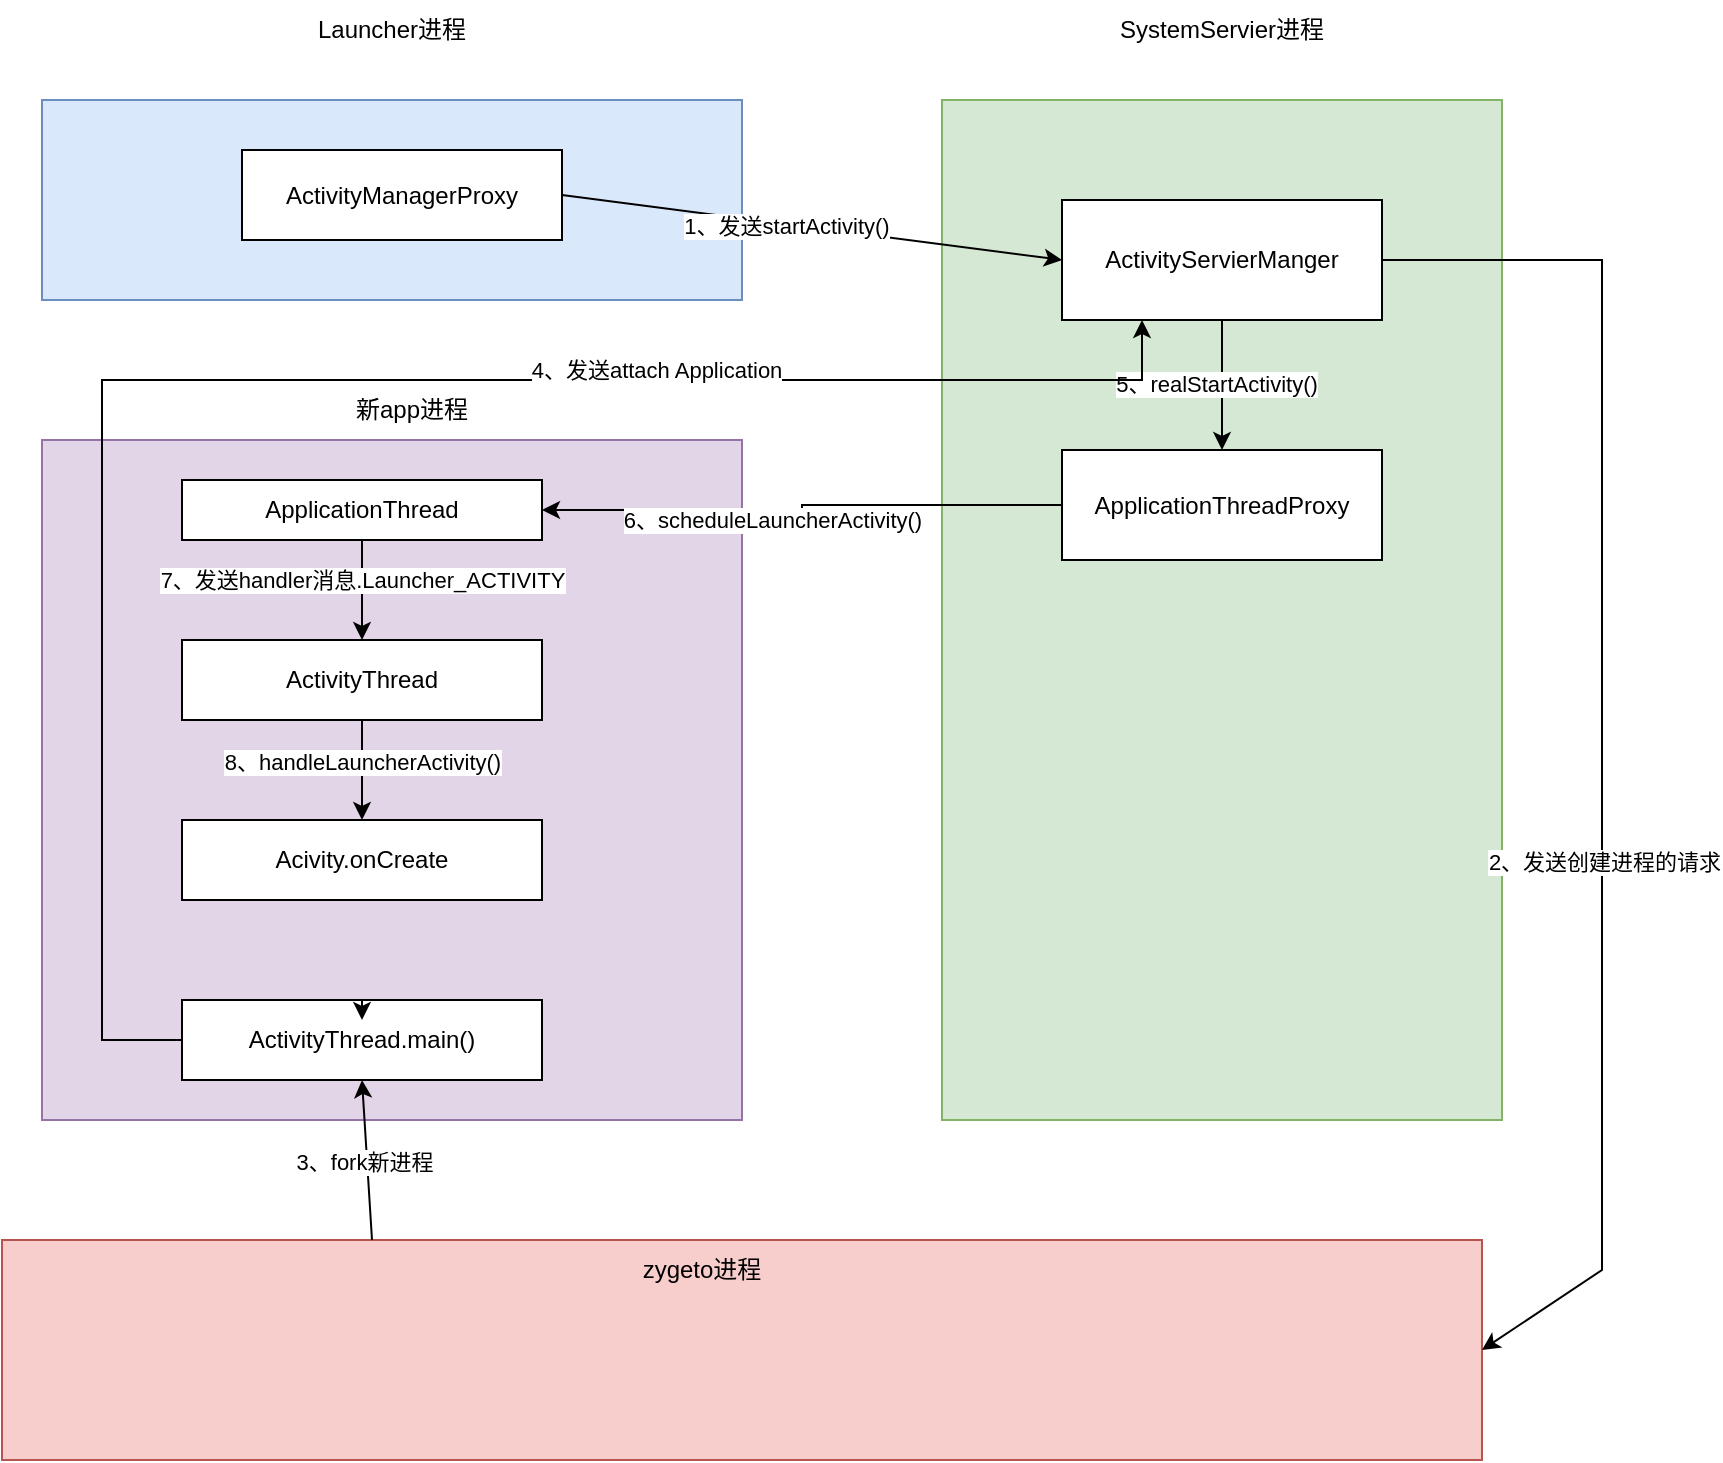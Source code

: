 <mxfile version="24.2.5" type="device">
  <diagram name="第 1 页" id="_mUhBq2on4v-ips0oYVc">
    <mxGraphModel dx="99" dy="643" grid="1" gridSize="10" guides="1" tooltips="1" connect="1" arrows="1" fold="1" page="1" pageScale="1" pageWidth="827" pageHeight="1169" math="0" shadow="0">
      <root>
        <mxCell id="0" />
        <mxCell id="1" parent="0" />
        <mxCell id="QSDiJJws5jMQY8qZcdJ0-32" value="" style="rounded=0;whiteSpace=wrap;html=1;fillColor=#dae8fc;strokeColor=#6c8ebf;" parent="1" vertex="1">
          <mxGeometry x="1660" y="280" width="350" height="100" as="geometry" />
        </mxCell>
        <mxCell id="QSDiJJws5jMQY8qZcdJ0-33" value="Launcher进程" style="text;html=1;align=center;verticalAlign=middle;whiteSpace=wrap;rounded=0;" parent="1" vertex="1">
          <mxGeometry x="1795" y="230" width="80" height="30" as="geometry" />
        </mxCell>
        <mxCell id="QSDiJJws5jMQY8qZcdJ0-35" value="SystemServier进程" style="text;html=1;align=center;verticalAlign=middle;whiteSpace=wrap;rounded=0;" parent="1" vertex="1">
          <mxGeometry x="2190" y="230" width="120" height="30" as="geometry" />
        </mxCell>
        <mxCell id="QSDiJJws5jMQY8qZcdJ0-47" value="" style="rounded=0;whiteSpace=wrap;html=1;fillColor=#d5e8d4;strokeColor=#82b366;" parent="1" vertex="1">
          <mxGeometry x="2110" y="280" width="280" height="510" as="geometry" />
        </mxCell>
        <mxCell id="QSDiJJws5jMQY8qZcdJ0-48" value="" style="rounded=0;whiteSpace=wrap;html=1;fillColor=#f8cecc;strokeColor=#b85450;" parent="1" vertex="1">
          <mxGeometry x="1640" y="850" width="740" height="110" as="geometry" />
        </mxCell>
        <mxCell id="QSDiJJws5jMQY8qZcdJ0-49" value="zygeto进程" style="text;html=1;align=center;verticalAlign=middle;whiteSpace=wrap;rounded=0;" parent="1" vertex="1">
          <mxGeometry x="1940" y="850" width="100" height="30" as="geometry" />
        </mxCell>
        <mxCell id="QSDiJJws5jMQY8qZcdJ0-50" value="" style="rounded=0;whiteSpace=wrap;html=1;fillColor=#e1d5e7;strokeColor=#9673a6;" parent="1" vertex="1">
          <mxGeometry x="1660" y="450" width="350" height="340" as="geometry" />
        </mxCell>
        <mxCell id="QSDiJJws5jMQY8qZcdJ0-51" value="新app进程" style="text;html=1;align=center;verticalAlign=middle;whiteSpace=wrap;rounded=0;" parent="1" vertex="1">
          <mxGeometry x="1815" y="420" width="60" height="30" as="geometry" />
        </mxCell>
        <mxCell id="QSDiJJws5jMQY8qZcdJ0-52" value="ActivityManagerProxy" style="rounded=0;whiteSpace=wrap;html=1;" parent="1" vertex="1">
          <mxGeometry x="1760" y="305" width="160" height="45" as="geometry" />
        </mxCell>
        <mxCell id="QSDiJJws5jMQY8qZcdJ0-68" value="" style="edgeStyle=orthogonalEdgeStyle;rounded=0;orthogonalLoop=1;jettySize=auto;html=1;" parent="1" source="QSDiJJws5jMQY8qZcdJ0-53" target="QSDiJJws5jMQY8qZcdJ0-55" edge="1">
          <mxGeometry relative="1" as="geometry" />
        </mxCell>
        <mxCell id="QSDiJJws5jMQY8qZcdJ0-69" value="5、realStartActivity()" style="edgeLabel;html=1;align=center;verticalAlign=middle;resizable=0;points=[];" parent="QSDiJJws5jMQY8qZcdJ0-68" vertex="1" connectable="0">
          <mxGeometry x="-0.03" y="-3" relative="1" as="geometry">
            <mxPoint as="offset" />
          </mxGeometry>
        </mxCell>
        <mxCell id="QSDiJJws5jMQY8qZcdJ0-53" value="ActivityServierManger" style="rounded=0;whiteSpace=wrap;html=1;" parent="1" vertex="1">
          <mxGeometry x="2170" y="330" width="160" height="60" as="geometry" />
        </mxCell>
        <mxCell id="QSDiJJws5jMQY8qZcdJ0-54" value="ActivityThread.main()" style="rounded=0;whiteSpace=wrap;html=1;" parent="1" vertex="1">
          <mxGeometry x="1730" y="730" width="180" height="40" as="geometry" />
        </mxCell>
        <mxCell id="QSDiJJws5jMQY8qZcdJ0-71" value="" style="edgeStyle=orthogonalEdgeStyle;rounded=0;orthogonalLoop=1;jettySize=auto;html=1;" parent="1" source="QSDiJJws5jMQY8qZcdJ0-55" target="QSDiJJws5jMQY8qZcdJ0-57" edge="1">
          <mxGeometry relative="1" as="geometry">
            <mxPoint x="2120" y="507.556" as="targetPoint" />
          </mxGeometry>
        </mxCell>
        <mxCell id="QSDiJJws5jMQY8qZcdJ0-72" value="6、scheduleLauncherActivity()" style="edgeLabel;html=1;align=center;verticalAlign=middle;resizable=0;points=[];" parent="QSDiJJws5jMQY8qZcdJ0-71" vertex="1" connectable="0">
          <mxGeometry x="0.248" y="5" relative="1" as="geometry">
            <mxPoint x="16" as="offset" />
          </mxGeometry>
        </mxCell>
        <mxCell id="QSDiJJws5jMQY8qZcdJ0-55" value="ApplicationThreadProxy" style="rounded=0;whiteSpace=wrap;html=1;" parent="1" vertex="1">
          <mxGeometry x="2170" y="455" width="160" height="55" as="geometry" />
        </mxCell>
        <mxCell id="QSDiJJws5jMQY8qZcdJ0-76" value="" style="edgeStyle=orthogonalEdgeStyle;rounded=0;orthogonalLoop=1;jettySize=auto;html=1;" parent="1" source="QSDiJJws5jMQY8qZcdJ0-57" target="QSDiJJws5jMQY8qZcdJ0-58" edge="1">
          <mxGeometry relative="1" as="geometry" />
        </mxCell>
        <mxCell id="QSDiJJws5jMQY8qZcdJ0-77" value="7、发送handler消息.Launcher_ACTIVITY" style="edgeLabel;html=1;align=center;verticalAlign=middle;resizable=0;points=[];" parent="QSDiJJws5jMQY8qZcdJ0-76" vertex="1" connectable="0">
          <mxGeometry x="-0.221" relative="1" as="geometry">
            <mxPoint as="offset" />
          </mxGeometry>
        </mxCell>
        <mxCell id="QSDiJJws5jMQY8qZcdJ0-57" value="ApplicationThread" style="rounded=0;whiteSpace=wrap;html=1;" parent="1" vertex="1">
          <mxGeometry x="1730" y="470" width="180" height="30" as="geometry" />
        </mxCell>
        <mxCell id="QSDiJJws5jMQY8qZcdJ0-78" value="" style="edgeStyle=orthogonalEdgeStyle;rounded=0;orthogonalLoop=1;jettySize=auto;html=1;" parent="1" source="QSDiJJws5jMQY8qZcdJ0-58" target="QSDiJJws5jMQY8qZcdJ0-59" edge="1">
          <mxGeometry relative="1" as="geometry" />
        </mxCell>
        <mxCell id="QSDiJJws5jMQY8qZcdJ0-79" value="8、handleLauncherActivity()" style="edgeLabel;html=1;align=center;verticalAlign=middle;resizable=0;points=[];" parent="QSDiJJws5jMQY8qZcdJ0-78" vertex="1" connectable="0">
          <mxGeometry x="-0.19" relative="1" as="geometry">
            <mxPoint as="offset" />
          </mxGeometry>
        </mxCell>
        <mxCell id="QSDiJJws5jMQY8qZcdJ0-58" value="ActivityThread" style="rounded=0;whiteSpace=wrap;html=1;" parent="1" vertex="1">
          <mxGeometry x="1730" y="550" width="180" height="40" as="geometry" />
        </mxCell>
        <mxCell id="QSDiJJws5jMQY8qZcdJ0-59" value="Acivity.onCreate" style="rounded=0;whiteSpace=wrap;html=1;" parent="1" vertex="1">
          <mxGeometry x="1730" y="640" width="180" height="40" as="geometry" />
        </mxCell>
        <mxCell id="QSDiJJws5jMQY8qZcdJ0-60" value="" style="endArrow=classic;html=1;rounded=0;exitX=1;exitY=0.5;exitDx=0;exitDy=0;entryX=0;entryY=0.5;entryDx=0;entryDy=0;" parent="1" source="QSDiJJws5jMQY8qZcdJ0-52" target="QSDiJJws5jMQY8qZcdJ0-53" edge="1">
          <mxGeometry width="50" height="50" relative="1" as="geometry">
            <mxPoint x="2070" y="530" as="sourcePoint" />
            <mxPoint x="2120" y="480" as="targetPoint" />
          </mxGeometry>
        </mxCell>
        <mxCell id="QSDiJJws5jMQY8qZcdJ0-61" value="1、发送startActivity()" style="edgeLabel;html=1;align=center;verticalAlign=middle;resizable=0;points=[];" parent="QSDiJJws5jMQY8qZcdJ0-60" vertex="1" connectable="0">
          <mxGeometry x="-0.108" y="-1" relative="1" as="geometry">
            <mxPoint as="offset" />
          </mxGeometry>
        </mxCell>
        <mxCell id="QSDiJJws5jMQY8qZcdJ0-62" value="" style="endArrow=classic;html=1;rounded=0;exitX=1;exitY=0.5;exitDx=0;exitDy=0;entryX=1;entryY=0.5;entryDx=0;entryDy=0;" parent="1" source="QSDiJJws5jMQY8qZcdJ0-53" target="QSDiJJws5jMQY8qZcdJ0-48" edge="1">
          <mxGeometry width="50" height="50" relative="1" as="geometry">
            <mxPoint x="2070" y="710" as="sourcePoint" />
            <mxPoint x="2120" y="660" as="targetPoint" />
            <Array as="points">
              <mxPoint x="2440" y="360" />
              <mxPoint x="2440" y="865" />
            </Array>
          </mxGeometry>
        </mxCell>
        <mxCell id="QSDiJJws5jMQY8qZcdJ0-63" value="2、发送创建进程的请求" style="edgeLabel;html=1;align=center;verticalAlign=middle;resizable=0;points=[];" parent="QSDiJJws5jMQY8qZcdJ0-62" vertex="1" connectable="0">
          <mxGeometry x="0.197" y="1" relative="1" as="geometry">
            <mxPoint as="offset" />
          </mxGeometry>
        </mxCell>
        <mxCell id="QSDiJJws5jMQY8qZcdJ0-64" value="" style="endArrow=classic;html=1;rounded=0;exitX=0.25;exitY=0;exitDx=0;exitDy=0;entryX=0.5;entryY=1;entryDx=0;entryDy=0;" parent="1" source="QSDiJJws5jMQY8qZcdJ0-48" target="QSDiJJws5jMQY8qZcdJ0-54" edge="1">
          <mxGeometry width="50" height="50" relative="1" as="geometry">
            <mxPoint x="2030" y="740" as="sourcePoint" />
            <mxPoint x="2080" y="690" as="targetPoint" />
          </mxGeometry>
        </mxCell>
        <mxCell id="QSDiJJws5jMQY8qZcdJ0-65" value="3、fork新进程" style="edgeLabel;html=1;align=center;verticalAlign=middle;resizable=0;points=[];" parent="QSDiJJws5jMQY8qZcdJ0-64" vertex="1" connectable="0">
          <mxGeometry x="-0.014" y="2" relative="1" as="geometry">
            <mxPoint as="offset" />
          </mxGeometry>
        </mxCell>
        <mxCell id="QSDiJJws5jMQY8qZcdJ0-66" value="" style="endArrow=classic;html=1;rounded=0;exitX=0;exitY=0.5;exitDx=0;exitDy=0;entryX=0.25;entryY=1;entryDx=0;entryDy=0;" parent="1" source="QSDiJJws5jMQY8qZcdJ0-54" target="QSDiJJws5jMQY8qZcdJ0-53" edge="1">
          <mxGeometry width="50" height="50" relative="1" as="geometry">
            <mxPoint x="2030" y="560" as="sourcePoint" />
            <mxPoint x="2080" y="510" as="targetPoint" />
            <Array as="points">
              <mxPoint x="1690" y="750" />
              <mxPoint x="1690" y="420" />
              <mxPoint x="2210" y="420" />
            </Array>
          </mxGeometry>
        </mxCell>
        <mxCell id="QSDiJJws5jMQY8qZcdJ0-67" value="4、发送attach Application" style="edgeLabel;html=1;align=center;verticalAlign=middle;resizable=0;points=[];" parent="QSDiJJws5jMQY8qZcdJ0-66" vertex="1" connectable="0">
          <mxGeometry x="0.406" y="5" relative="1" as="geometry">
            <mxPoint as="offset" />
          </mxGeometry>
        </mxCell>
        <mxCell id="OkloaxbOrVz3HsjoAPts-1" style="edgeStyle=orthogonalEdgeStyle;rounded=0;orthogonalLoop=1;jettySize=auto;html=1;exitX=0.5;exitY=0;exitDx=0;exitDy=0;entryX=0.5;entryY=0.25;entryDx=0;entryDy=0;entryPerimeter=0;" edge="1" parent="1" source="QSDiJJws5jMQY8qZcdJ0-54" target="QSDiJJws5jMQY8qZcdJ0-54">
          <mxGeometry relative="1" as="geometry" />
        </mxCell>
      </root>
    </mxGraphModel>
  </diagram>
</mxfile>
